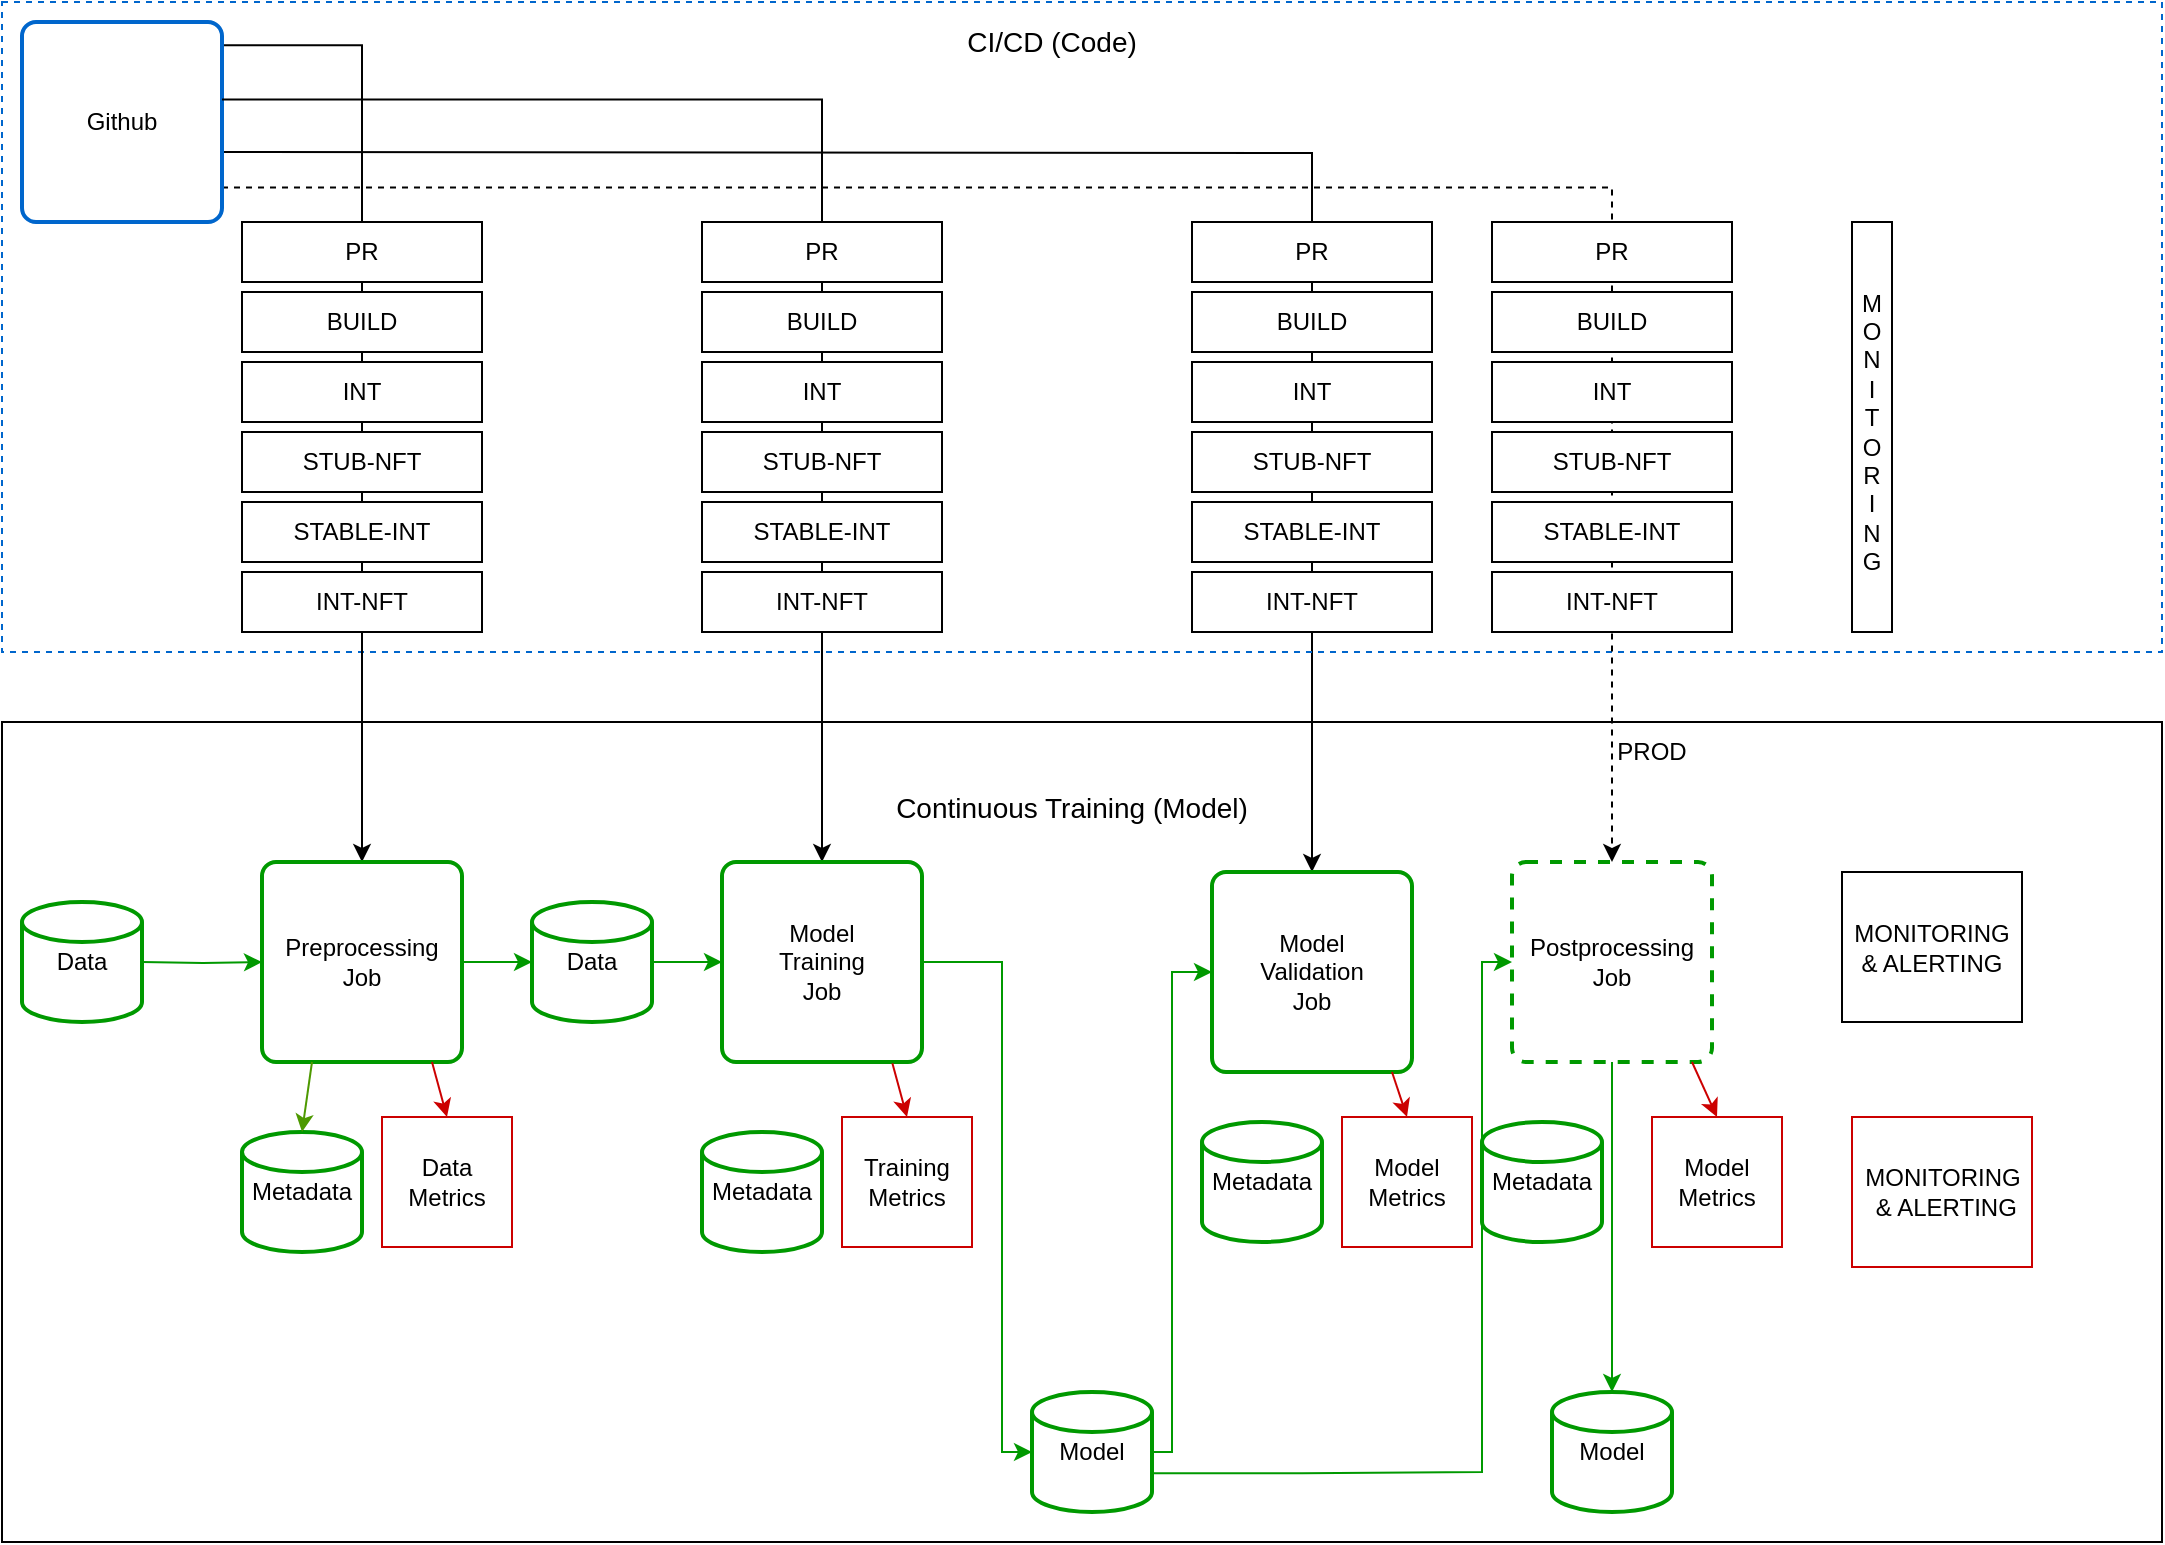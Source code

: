 <mxfile version="12.7.0" type="github">
  <diagram id="cUOeLzvA6jiwBTV3SdHB" name="Page-1">
    <mxGraphModel dx="1168" dy="945" grid="1" gridSize="5" guides="1" tooltips="1" connect="1" arrows="1" fold="1" page="1" pageScale="1" pageWidth="1169" pageHeight="827" math="0" shadow="0">
      <root>
        <mxCell id="0"/>
        <mxCell id="1" parent="0"/>
        <mxCell id="usYNcjVS9CeMYQW7xPBx-7" value="" style="rounded=0;whiteSpace=wrap;html=1;fillColor=none;" parent="1" vertex="1">
          <mxGeometry x="10" y="370" width="1080" height="410" as="geometry"/>
        </mxCell>
        <mxCell id="00vMAGqOHGo1aiHRgocC-15" value="" style="rounded=0;whiteSpace=wrap;html=1;strokeColor=#CC0000;" vertex="1" parent="1">
          <mxGeometry x="935" y="567.5" width="90" height="75" as="geometry"/>
        </mxCell>
        <mxCell id="usYNcjVS9CeMYQW7xPBx-52" value="M&lt;br&gt;O&lt;br&gt;N&lt;br&gt;I&lt;br&gt;T&lt;br&gt;O&lt;br&gt;R&lt;br&gt;I&lt;br&gt;N&lt;br&gt;G" style="text;html=1;strokeColor=none;fillColor=none;align=center;verticalAlign=middle;whiteSpace=wrap;rounded=0;" parent="1" vertex="1">
          <mxGeometry x="935" y="120" width="20" height="210" as="geometry"/>
        </mxCell>
        <mxCell id="usYNcjVS9CeMYQW7xPBx-32" style="edgeStyle=orthogonalEdgeStyle;rounded=0;orthogonalLoop=1;jettySize=auto;html=1;exitX=1;exitY=0.388;exitDx=0;exitDy=0;exitPerimeter=0;" parent="1" target="FoH0_RZipdTiMdWKK6F5-5" edge="1">
          <mxGeometry relative="1" as="geometry">
            <mxPoint x="120" y="85.0" as="sourcePoint"/>
            <mxPoint x="370" y="466.2" as="targetPoint"/>
          </mxGeometry>
        </mxCell>
        <mxCell id="FoH0_RZipdTiMdWKK6F5-26" value="" style="rounded=0;whiteSpace=wrap;html=1;strokeColor=#0066CC;fillColor=none;dashed=1;" parent="1" vertex="1">
          <mxGeometry x="10" y="10" width="1080" height="325" as="geometry"/>
        </mxCell>
        <mxCell id="FoH0_RZipdTiMdWKK6F5-11" style="edgeStyle=orthogonalEdgeStyle;rounded=0;orthogonalLoop=1;jettySize=auto;html=1;exitX=0.994;exitY=0.116;exitDx=0;exitDy=0;exitPerimeter=0;" parent="1" source="FoH0_RZipdTiMdWKK6F5-1" target="FoH0_RZipdTiMdWKK6F5-3" edge="1">
          <mxGeometry relative="1" as="geometry">
            <mxPoint x="400" y="70" as="sourcePoint"/>
          </mxGeometry>
        </mxCell>
        <mxCell id="usYNcjVS9CeMYQW7xPBx-25" style="edgeStyle=orthogonalEdgeStyle;rounded=0;orthogonalLoop=1;jettySize=auto;html=1;exitX=1;exitY=0.828;exitDx=0;exitDy=0;entryX=0.5;entryY=0;entryDx=0;entryDy=0;exitPerimeter=0;dashed=1;strokeColor=#000000;" parent="1" source="FoH0_RZipdTiMdWKK6F5-1" target="FoH0_RZipdTiMdWKK6F5-21" edge="1">
          <mxGeometry relative="1" as="geometry"/>
        </mxCell>
        <mxCell id="FoH0_RZipdTiMdWKK6F5-1" value="Github" style="rounded=1;whiteSpace=wrap;html=1;absoluteArcSize=1;arcSize=14;strokeWidth=2;strokeColor=#0066CC;" parent="1" vertex="1">
          <mxGeometry x="20" y="20" width="100" height="100" as="geometry"/>
        </mxCell>
        <mxCell id="FoH0_RZipdTiMdWKK6F5-7" style="edgeStyle=orthogonalEdgeStyle;rounded=0;orthogonalLoop=1;jettySize=auto;html=1;exitX=1;exitY=0.5;exitDx=0;exitDy=0;strokeColor=#009900;" parent="1" target="FoH0_RZipdTiMdWKK6F5-3" edge="1">
          <mxGeometry relative="1" as="geometry">
            <mxPoint x="80" y="490" as="sourcePoint"/>
          </mxGeometry>
        </mxCell>
        <mxCell id="FoH0_RZipdTiMdWKK6F5-8" style="edgeStyle=orthogonalEdgeStyle;rounded=0;orthogonalLoop=1;jettySize=auto;html=1;exitX=1;exitY=0.5;exitDx=0;exitDy=0;entryX=0;entryY=0.5;entryDx=0;entryDy=0;strokeColor=#009900;entryPerimeter=0;" parent="1" source="FoH0_RZipdTiMdWKK6F5-3" target="usYNcjVS9CeMYQW7xPBx-34" edge="1">
          <mxGeometry relative="1" as="geometry"/>
        </mxCell>
        <mxCell id="FoH0_RZipdTiMdWKK6F5-3" value="Preprocessing&lt;br&gt;Job" style="rounded=1;whiteSpace=wrap;html=1;absoluteArcSize=1;arcSize=14;strokeWidth=2;strokeColor=#009900;" parent="1" vertex="1">
          <mxGeometry x="140" y="440" width="100" height="100" as="geometry"/>
        </mxCell>
        <mxCell id="FoH0_RZipdTiMdWKK6F5-9" style="edgeStyle=orthogonalEdgeStyle;rounded=0;orthogonalLoop=1;jettySize=auto;html=1;exitX=1;exitY=0.5;exitDx=0;exitDy=0;strokeColor=#009900;entryX=0;entryY=0.5;entryDx=0;entryDy=0;entryPerimeter=0;" parent="1" source="FoH0_RZipdTiMdWKK6F5-4" target="usYNcjVS9CeMYQW7xPBx-47" edge="1">
          <mxGeometry relative="1" as="geometry">
            <mxPoint x="520" y="490" as="targetPoint"/>
            <Array as="points">
              <mxPoint x="510" y="490"/>
              <mxPoint x="510" y="735"/>
            </Array>
          </mxGeometry>
        </mxCell>
        <mxCell id="FoH0_RZipdTiMdWKK6F5-12" style="edgeStyle=orthogonalEdgeStyle;rounded=0;orthogonalLoop=1;jettySize=auto;html=1;entryX=0.5;entryY=0;entryDx=0;entryDy=0;exitX=1;exitY=0.388;exitDx=0;exitDy=0;exitPerimeter=0;" parent="1" source="FoH0_RZipdTiMdWKK6F5-1" target="FoH0_RZipdTiMdWKK6F5-4" edge="1">
          <mxGeometry relative="1" as="geometry">
            <mxPoint x="230" y="60" as="sourcePoint"/>
          </mxGeometry>
        </mxCell>
        <mxCell id="FoH0_RZipdTiMdWKK6F5-4" value="Model&lt;br&gt;Training&lt;br&gt;Job" style="rounded=1;whiteSpace=wrap;html=1;absoluteArcSize=1;arcSize=14;strokeWidth=2;strokeColor=#009900;" parent="1" vertex="1">
          <mxGeometry x="370" y="440" width="100" height="100" as="geometry"/>
        </mxCell>
        <mxCell id="FoH0_RZipdTiMdWKK6F5-5" value="Model&lt;br&gt;Validation&lt;br&gt;Job" style="rounded=1;whiteSpace=wrap;html=1;absoluteArcSize=1;arcSize=14;strokeWidth=2;strokeColor=#009900;" parent="1" vertex="1">
          <mxGeometry x="615" y="445" width="100" height="100" as="geometry"/>
        </mxCell>
        <mxCell id="FoH0_RZipdTiMdWKK6F5-23" style="edgeStyle=orthogonalEdgeStyle;rounded=0;orthogonalLoop=1;jettySize=auto;html=1;exitX=0.5;exitY=1;exitDx=0;exitDy=0;entryX=0.5;entryY=0;entryDx=0;entryDy=0;strokeColor=#009900;entryPerimeter=0;" parent="1" source="FoH0_RZipdTiMdWKK6F5-21" edge="1" target="usYNcjVS9CeMYQW7xPBx-42">
          <mxGeometry relative="1" as="geometry">
            <mxPoint x="815" y="615" as="targetPoint"/>
          </mxGeometry>
        </mxCell>
        <mxCell id="FoH0_RZipdTiMdWKK6F5-21" value="Postprocessing&lt;br&gt;Job" style="rounded=1;whiteSpace=wrap;html=1;absoluteArcSize=1;arcSize=14;strokeWidth=2;dashed=1;strokeColor=#009900;" parent="1" vertex="1">
          <mxGeometry x="765" y="440" width="100" height="100" as="geometry"/>
        </mxCell>
        <mxCell id="FoH0_RZipdTiMdWKK6F5-24" value="Data" style="strokeWidth=2;html=1;shape=mxgraph.flowchart.database;whiteSpace=wrap;strokeColor=#009900;" parent="1" vertex="1">
          <mxGeometry x="20" y="460" width="60" height="60" as="geometry"/>
        </mxCell>
        <mxCell id="FoH0_RZipdTiMdWKK6F5-27" value="&lt;font style=&quot;font-size: 14px&quot;&gt;CI/CD (Code)&lt;/font&gt;" style="text;html=1;strokeColor=none;fillColor=none;align=center;verticalAlign=middle;whiteSpace=wrap;rounded=0;" parent="1" vertex="1">
          <mxGeometry x="490" y="20" width="90" height="20" as="geometry"/>
        </mxCell>
        <mxCell id="FoH0_RZipdTiMdWKK6F5-29" value="&lt;font style=&quot;font-size: 14px&quot;&gt;Continuous Training (Model)&lt;/font&gt;" style="text;html=1;strokeColor=none;fillColor=none;align=center;verticalAlign=middle;whiteSpace=wrap;rounded=0;" parent="1" vertex="1">
          <mxGeometry x="445" y="403" width="200" height="20" as="geometry"/>
        </mxCell>
        <mxCell id="usYNcjVS9CeMYQW7xPBx-1" value="INT" style="rounded=0;whiteSpace=wrap;html=1;" parent="1" vertex="1">
          <mxGeometry x="130" y="190" width="120" height="30" as="geometry"/>
        </mxCell>
        <mxCell id="usYNcjVS9CeMYQW7xPBx-2" value="PR" style="rounded=0;whiteSpace=wrap;html=1;" parent="1" vertex="1">
          <mxGeometry x="130" y="120" width="120" height="30" as="geometry"/>
        </mxCell>
        <mxCell id="usYNcjVS9CeMYQW7xPBx-3" value="BUILD" style="rounded=0;whiteSpace=wrap;html=1;" parent="1" vertex="1">
          <mxGeometry x="130" y="155" width="120" height="30" as="geometry"/>
        </mxCell>
        <mxCell id="usYNcjVS9CeMYQW7xPBx-4" value="STUB-NFT" style="rounded=0;whiteSpace=wrap;html=1;" parent="1" vertex="1">
          <mxGeometry x="130" y="225" width="120" height="30" as="geometry"/>
        </mxCell>
        <mxCell id="usYNcjVS9CeMYQW7xPBx-6" value="STABLE-INT" style="rounded=0;whiteSpace=wrap;html=1;" parent="1" vertex="1">
          <mxGeometry x="130" y="260" width="120" height="30" as="geometry"/>
        </mxCell>
        <mxCell id="usYNcjVS9CeMYQW7xPBx-8" value="PROD" style="text;html=1;strokeColor=none;fillColor=none;align=center;verticalAlign=middle;whiteSpace=wrap;rounded=0;" parent="1" vertex="1">
          <mxGeometry x="815" y="375" width="40" height="20" as="geometry"/>
        </mxCell>
        <mxCell id="usYNcjVS9CeMYQW7xPBx-9" value="INT-NFT" style="rounded=0;whiteSpace=wrap;html=1;" parent="1" vertex="1">
          <mxGeometry x="130" y="295" width="120" height="30" as="geometry"/>
        </mxCell>
        <mxCell id="usYNcjVS9CeMYQW7xPBx-10" value="INT" style="rounded=0;whiteSpace=wrap;html=1;" parent="1" vertex="1">
          <mxGeometry x="360" y="190" width="120" height="30" as="geometry"/>
        </mxCell>
        <mxCell id="usYNcjVS9CeMYQW7xPBx-11" value="PR" style="rounded=0;whiteSpace=wrap;html=1;" parent="1" vertex="1">
          <mxGeometry x="360" y="120" width="120" height="30" as="geometry"/>
        </mxCell>
        <mxCell id="usYNcjVS9CeMYQW7xPBx-12" value="BUILD" style="rounded=0;whiteSpace=wrap;html=1;" parent="1" vertex="1">
          <mxGeometry x="360" y="155" width="120" height="30" as="geometry"/>
        </mxCell>
        <mxCell id="usYNcjVS9CeMYQW7xPBx-13" value="STUB-NFT" style="rounded=0;whiteSpace=wrap;html=1;" parent="1" vertex="1">
          <mxGeometry x="360" y="225" width="120" height="30" as="geometry"/>
        </mxCell>
        <mxCell id="usYNcjVS9CeMYQW7xPBx-14" value="STABLE-INT" style="rounded=0;whiteSpace=wrap;html=1;" parent="1" vertex="1">
          <mxGeometry x="360" y="260" width="120" height="30" as="geometry"/>
        </mxCell>
        <mxCell id="usYNcjVS9CeMYQW7xPBx-15" value="INT-NFT" style="rounded=0;whiteSpace=wrap;html=1;" parent="1" vertex="1">
          <mxGeometry x="360" y="295" width="120" height="30" as="geometry"/>
        </mxCell>
        <mxCell id="usYNcjVS9CeMYQW7xPBx-17" value="INT" style="rounded=0;whiteSpace=wrap;html=1;" parent="1" vertex="1">
          <mxGeometry x="605" y="190" width="120" height="30" as="geometry"/>
        </mxCell>
        <mxCell id="usYNcjVS9CeMYQW7xPBx-18" value="PR" style="rounded=0;whiteSpace=wrap;html=1;" parent="1" vertex="1">
          <mxGeometry x="605" y="120" width="120" height="30" as="geometry"/>
        </mxCell>
        <mxCell id="usYNcjVS9CeMYQW7xPBx-19" value="BUILD" style="rounded=0;whiteSpace=wrap;html=1;" parent="1" vertex="1">
          <mxGeometry x="605" y="155" width="120" height="30" as="geometry"/>
        </mxCell>
        <mxCell id="usYNcjVS9CeMYQW7xPBx-20" value="STUB-NFT" style="rounded=0;whiteSpace=wrap;html=1;" parent="1" vertex="1">
          <mxGeometry x="605" y="225" width="120" height="30" as="geometry"/>
        </mxCell>
        <mxCell id="usYNcjVS9CeMYQW7xPBx-21" value="STABLE-INT" style="rounded=0;whiteSpace=wrap;html=1;" parent="1" vertex="1">
          <mxGeometry x="605" y="260" width="120" height="30" as="geometry"/>
        </mxCell>
        <mxCell id="usYNcjVS9CeMYQW7xPBx-22" value="INT-NFT" style="rounded=0;whiteSpace=wrap;html=1;" parent="1" vertex="1">
          <mxGeometry x="605" y="295" width="120" height="30" as="geometry"/>
        </mxCell>
        <mxCell id="usYNcjVS9CeMYQW7xPBx-26" value="INT" style="rounded=0;whiteSpace=wrap;html=1;" parent="1" vertex="1">
          <mxGeometry x="755" y="190" width="120" height="30" as="geometry"/>
        </mxCell>
        <mxCell id="usYNcjVS9CeMYQW7xPBx-27" value="PR" style="rounded=0;whiteSpace=wrap;html=1;" parent="1" vertex="1">
          <mxGeometry x="755" y="120" width="120" height="30" as="geometry"/>
        </mxCell>
        <mxCell id="usYNcjVS9CeMYQW7xPBx-28" value="BUILD" style="rounded=0;whiteSpace=wrap;html=1;" parent="1" vertex="1">
          <mxGeometry x="755" y="155" width="120" height="30" as="geometry"/>
        </mxCell>
        <mxCell id="usYNcjVS9CeMYQW7xPBx-29" value="STUB-NFT" style="rounded=0;whiteSpace=wrap;html=1;" parent="1" vertex="1">
          <mxGeometry x="755" y="225" width="120" height="30" as="geometry"/>
        </mxCell>
        <mxCell id="usYNcjVS9CeMYQW7xPBx-30" value="STABLE-INT" style="rounded=0;whiteSpace=wrap;html=1;" parent="1" vertex="1">
          <mxGeometry x="755" y="260" width="120" height="30" as="geometry"/>
        </mxCell>
        <mxCell id="usYNcjVS9CeMYQW7xPBx-31" value="INT-NFT" style="rounded=0;whiteSpace=wrap;html=1;" parent="1" vertex="1">
          <mxGeometry x="755" y="295" width="120" height="30" as="geometry"/>
        </mxCell>
        <mxCell id="usYNcjVS9CeMYQW7xPBx-34" value="Data" style="strokeWidth=2;html=1;shape=mxgraph.flowchart.database;whiteSpace=wrap;strokeColor=#009900;" parent="1" vertex="1">
          <mxGeometry x="275" y="460" width="60" height="60" as="geometry"/>
        </mxCell>
        <mxCell id="usYNcjVS9CeMYQW7xPBx-40" style="edgeStyle=orthogonalEdgeStyle;rounded=0;orthogonalLoop=1;jettySize=auto;html=1;entryX=0;entryY=0.5;entryDx=0;entryDy=0;strokeColor=#009900;exitX=1;exitY=0.5;exitDx=0;exitDy=0;exitPerimeter=0;" parent="1" source="usYNcjVS9CeMYQW7xPBx-34" target="FoH0_RZipdTiMdWKK6F5-4" edge="1">
          <mxGeometry relative="1" as="geometry">
            <mxPoint x="340" y="490" as="sourcePoint"/>
            <mxPoint x="280" y="495" as="targetPoint"/>
          </mxGeometry>
        </mxCell>
        <mxCell id="usYNcjVS9CeMYQW7xPBx-42" value="Model" style="strokeWidth=2;html=1;shape=mxgraph.flowchart.database;whiteSpace=wrap;strokeColor=#009900;" parent="1" vertex="1">
          <mxGeometry x="785" y="705" width="60" height="60" as="geometry"/>
        </mxCell>
        <mxCell id="usYNcjVS9CeMYQW7xPBx-47" value="Model" style="strokeWidth=2;html=1;shape=mxgraph.flowchart.database;whiteSpace=wrap;strokeColor=#009900;" parent="1" vertex="1">
          <mxGeometry x="525" y="705" width="60" height="60" as="geometry"/>
        </mxCell>
        <mxCell id="usYNcjVS9CeMYQW7xPBx-50" style="edgeStyle=orthogonalEdgeStyle;rounded=0;orthogonalLoop=1;jettySize=auto;html=1;exitX=0;exitY=0.5;exitDx=0;exitDy=0;strokeColor=#009900;entryX=1;entryY=0.5;entryDx=0;entryDy=0;entryPerimeter=0;startArrow=classic;startFill=1;endArrow=none;endFill=0;" parent="1" source="FoH0_RZipdTiMdWKK6F5-5" target="usYNcjVS9CeMYQW7xPBx-47" edge="1">
          <mxGeometry relative="1" as="geometry">
            <mxPoint x="475" y="495" as="sourcePoint"/>
            <mxPoint x="520" y="655" as="targetPoint"/>
            <Array as="points">
              <mxPoint x="595" y="495"/>
              <mxPoint x="595" y="735"/>
            </Array>
          </mxGeometry>
        </mxCell>
        <mxCell id="usYNcjVS9CeMYQW7xPBx-51" value="" style="rounded=0;whiteSpace=wrap;html=1;fillColor=none;" parent="1" vertex="1">
          <mxGeometry x="935" y="120" width="20" height="205" as="geometry"/>
        </mxCell>
        <mxCell id="00vMAGqOHGo1aiHRgocC-14" value="MONITORING&lt;br&gt;&amp;nbsp;&amp;amp; ALERTING" style="text;html=1;strokeColor=none;fillColor=none;align=center;verticalAlign=middle;whiteSpace=wrap;rounded=0;" vertex="1" parent="1">
          <mxGeometry x="932.5" y="595" width="95" height="20" as="geometry"/>
        </mxCell>
        <mxCell id="00vMAGqOHGo1aiHRgocC-16" style="edgeStyle=orthogonalEdgeStyle;rounded=0;orthogonalLoop=1;jettySize=auto;html=1;exitX=1.003;exitY=0.677;exitDx=0;exitDy=0;strokeColor=#009900;entryX=0;entryY=0.5;entryDx=0;entryDy=0;exitPerimeter=0;" edge="1" parent="1" source="usYNcjVS9CeMYQW7xPBx-47" target="FoH0_RZipdTiMdWKK6F5-21">
          <mxGeometry relative="1" as="geometry">
            <mxPoint x="1040" y="885" as="targetPoint"/>
            <mxPoint x="995" y="650" as="sourcePoint"/>
            <Array as="points">
              <mxPoint x="660" y="746"/>
              <mxPoint x="750" y="745"/>
              <mxPoint x="750" y="490"/>
            </Array>
          </mxGeometry>
        </mxCell>
        <mxCell id="00vMAGqOHGo1aiHRgocC-17" value="MONITORING&lt;br&gt;&amp;amp; ALERTING" style="rounded=0;whiteSpace=wrap;html=1;strokeColor=#000000;" vertex="1" parent="1">
          <mxGeometry x="930" y="445" width="90" height="75" as="geometry"/>
        </mxCell>
        <mxCell id="00vMAGqOHGo1aiHRgocC-18" value="Model&lt;br&gt;Metrics" style="whiteSpace=wrap;html=1;aspect=fixed;strokeColor=#CC0000;" vertex="1" parent="1">
          <mxGeometry x="835" y="567.5" width="65" height="65" as="geometry"/>
        </mxCell>
        <mxCell id="00vMAGqOHGo1aiHRgocC-19" value="" style="endArrow=classic;html=1;entryX=0.5;entryY=0;entryDx=0;entryDy=0;strokeColor=#CC0000;exitX=0.75;exitY=1;exitDx=0;exitDy=0;" edge="1" parent="1" target="00vMAGqOHGo1aiHRgocC-18">
          <mxGeometry width="50" height="50" relative="1" as="geometry">
            <mxPoint x="855" y="540" as="sourcePoint"/>
            <mxPoint x="705" y="825" as="targetPoint"/>
          </mxGeometry>
        </mxCell>
        <mxCell id="00vMAGqOHGo1aiHRgocC-20" value="Training&lt;br&gt;Metrics" style="whiteSpace=wrap;html=1;aspect=fixed;strokeColor=#CC0000;" vertex="1" parent="1">
          <mxGeometry x="430" y="567.5" width="65" height="65" as="geometry"/>
        </mxCell>
        <mxCell id="00vMAGqOHGo1aiHRgocC-21" value="" style="endArrow=classic;html=1;entryX=0.5;entryY=0;entryDx=0;entryDy=0;strokeColor=#CC0000;exitX=0.852;exitY=1.006;exitDx=0;exitDy=0;exitPerimeter=0;" edge="1" parent="1" target="00vMAGqOHGo1aiHRgocC-20" source="FoH0_RZipdTiMdWKK6F5-4">
          <mxGeometry width="50" height="50" relative="1" as="geometry">
            <mxPoint x="860" y="545" as="sourcePoint"/>
            <mxPoint x="710" y="830" as="targetPoint"/>
          </mxGeometry>
        </mxCell>
        <mxCell id="00vMAGqOHGo1aiHRgocC-22" value="Model&lt;br&gt;Metrics" style="whiteSpace=wrap;html=1;aspect=fixed;strokeColor=#CC0000;" vertex="1" parent="1">
          <mxGeometry x="680" y="567.5" width="65" height="65" as="geometry"/>
        </mxCell>
        <mxCell id="00vMAGqOHGo1aiHRgocC-23" value="" style="endArrow=classic;html=1;entryX=0.5;entryY=0;entryDx=0;entryDy=0;strokeColor=#CC0000;exitX=0.9;exitY=1;exitDx=0;exitDy=0;exitPerimeter=0;" edge="1" parent="1" target="00vMAGqOHGo1aiHRgocC-22" source="FoH0_RZipdTiMdWKK6F5-5">
          <mxGeometry width="50" height="50" relative="1" as="geometry">
            <mxPoint x="865" y="550" as="sourcePoint"/>
            <mxPoint x="715" y="835" as="targetPoint"/>
          </mxGeometry>
        </mxCell>
        <mxCell id="00vMAGqOHGo1aiHRgocC-24" value="Data&lt;br&gt;Metrics" style="whiteSpace=wrap;html=1;aspect=fixed;strokeColor=#CC0000;" vertex="1" parent="1">
          <mxGeometry x="200" y="567.5" width="65" height="65" as="geometry"/>
        </mxCell>
        <mxCell id="00vMAGqOHGo1aiHRgocC-25" value="" style="endArrow=classic;html=1;entryX=0.5;entryY=0;entryDx=0;entryDy=0;strokeColor=#CC0000;exitX=0.75;exitY=1;exitDx=0;exitDy=0;" edge="1" parent="1" target="00vMAGqOHGo1aiHRgocC-24">
          <mxGeometry width="50" height="50" relative="1" as="geometry">
            <mxPoint x="225" y="540" as="sourcePoint"/>
            <mxPoint x="75" y="825" as="targetPoint"/>
          </mxGeometry>
        </mxCell>
        <mxCell id="00vMAGqOHGo1aiHRgocC-27" value="Metadata" style="strokeWidth=2;html=1;shape=mxgraph.flowchart.database;whiteSpace=wrap;strokeColor=#009900;" vertex="1" parent="1">
          <mxGeometry x="130" y="575" width="60" height="60" as="geometry"/>
        </mxCell>
        <mxCell id="00vMAGqOHGo1aiHRgocC-28" value="Metadata" style="strokeWidth=2;html=1;shape=mxgraph.flowchart.database;whiteSpace=wrap;strokeColor=#009900;" vertex="1" parent="1">
          <mxGeometry x="360" y="575" width="60" height="60" as="geometry"/>
        </mxCell>
        <mxCell id="00vMAGqOHGo1aiHRgocC-29" value="Metadata" style="strokeWidth=2;html=1;shape=mxgraph.flowchart.database;whiteSpace=wrap;strokeColor=#009900;" vertex="1" parent="1">
          <mxGeometry x="610" y="570" width="60" height="60" as="geometry"/>
        </mxCell>
        <mxCell id="00vMAGqOHGo1aiHRgocC-30" value="Metadata" style="strokeWidth=2;html=1;shape=mxgraph.flowchart.database;whiteSpace=wrap;strokeColor=#009900;" vertex="1" parent="1">
          <mxGeometry x="750" y="570" width="60" height="60" as="geometry"/>
        </mxCell>
        <mxCell id="00vMAGqOHGo1aiHRgocC-36" value="" style="endArrow=none;html=1;strokeColor=#4D9900;entryX=0.25;entryY=1;entryDx=0;entryDy=0;exitX=0.5;exitY=0;exitDx=0;exitDy=0;exitPerimeter=0;startArrow=classic;startFill=1;endFill=0;" edge="1" parent="1" source="00vMAGqOHGo1aiHRgocC-27" target="FoH0_RZipdTiMdWKK6F5-3">
          <mxGeometry width="50" height="50" relative="1" as="geometry">
            <mxPoint x="10" y="840" as="sourcePoint"/>
            <mxPoint x="60" y="790" as="targetPoint"/>
          </mxGeometry>
        </mxCell>
      </root>
    </mxGraphModel>
  </diagram>
</mxfile>
